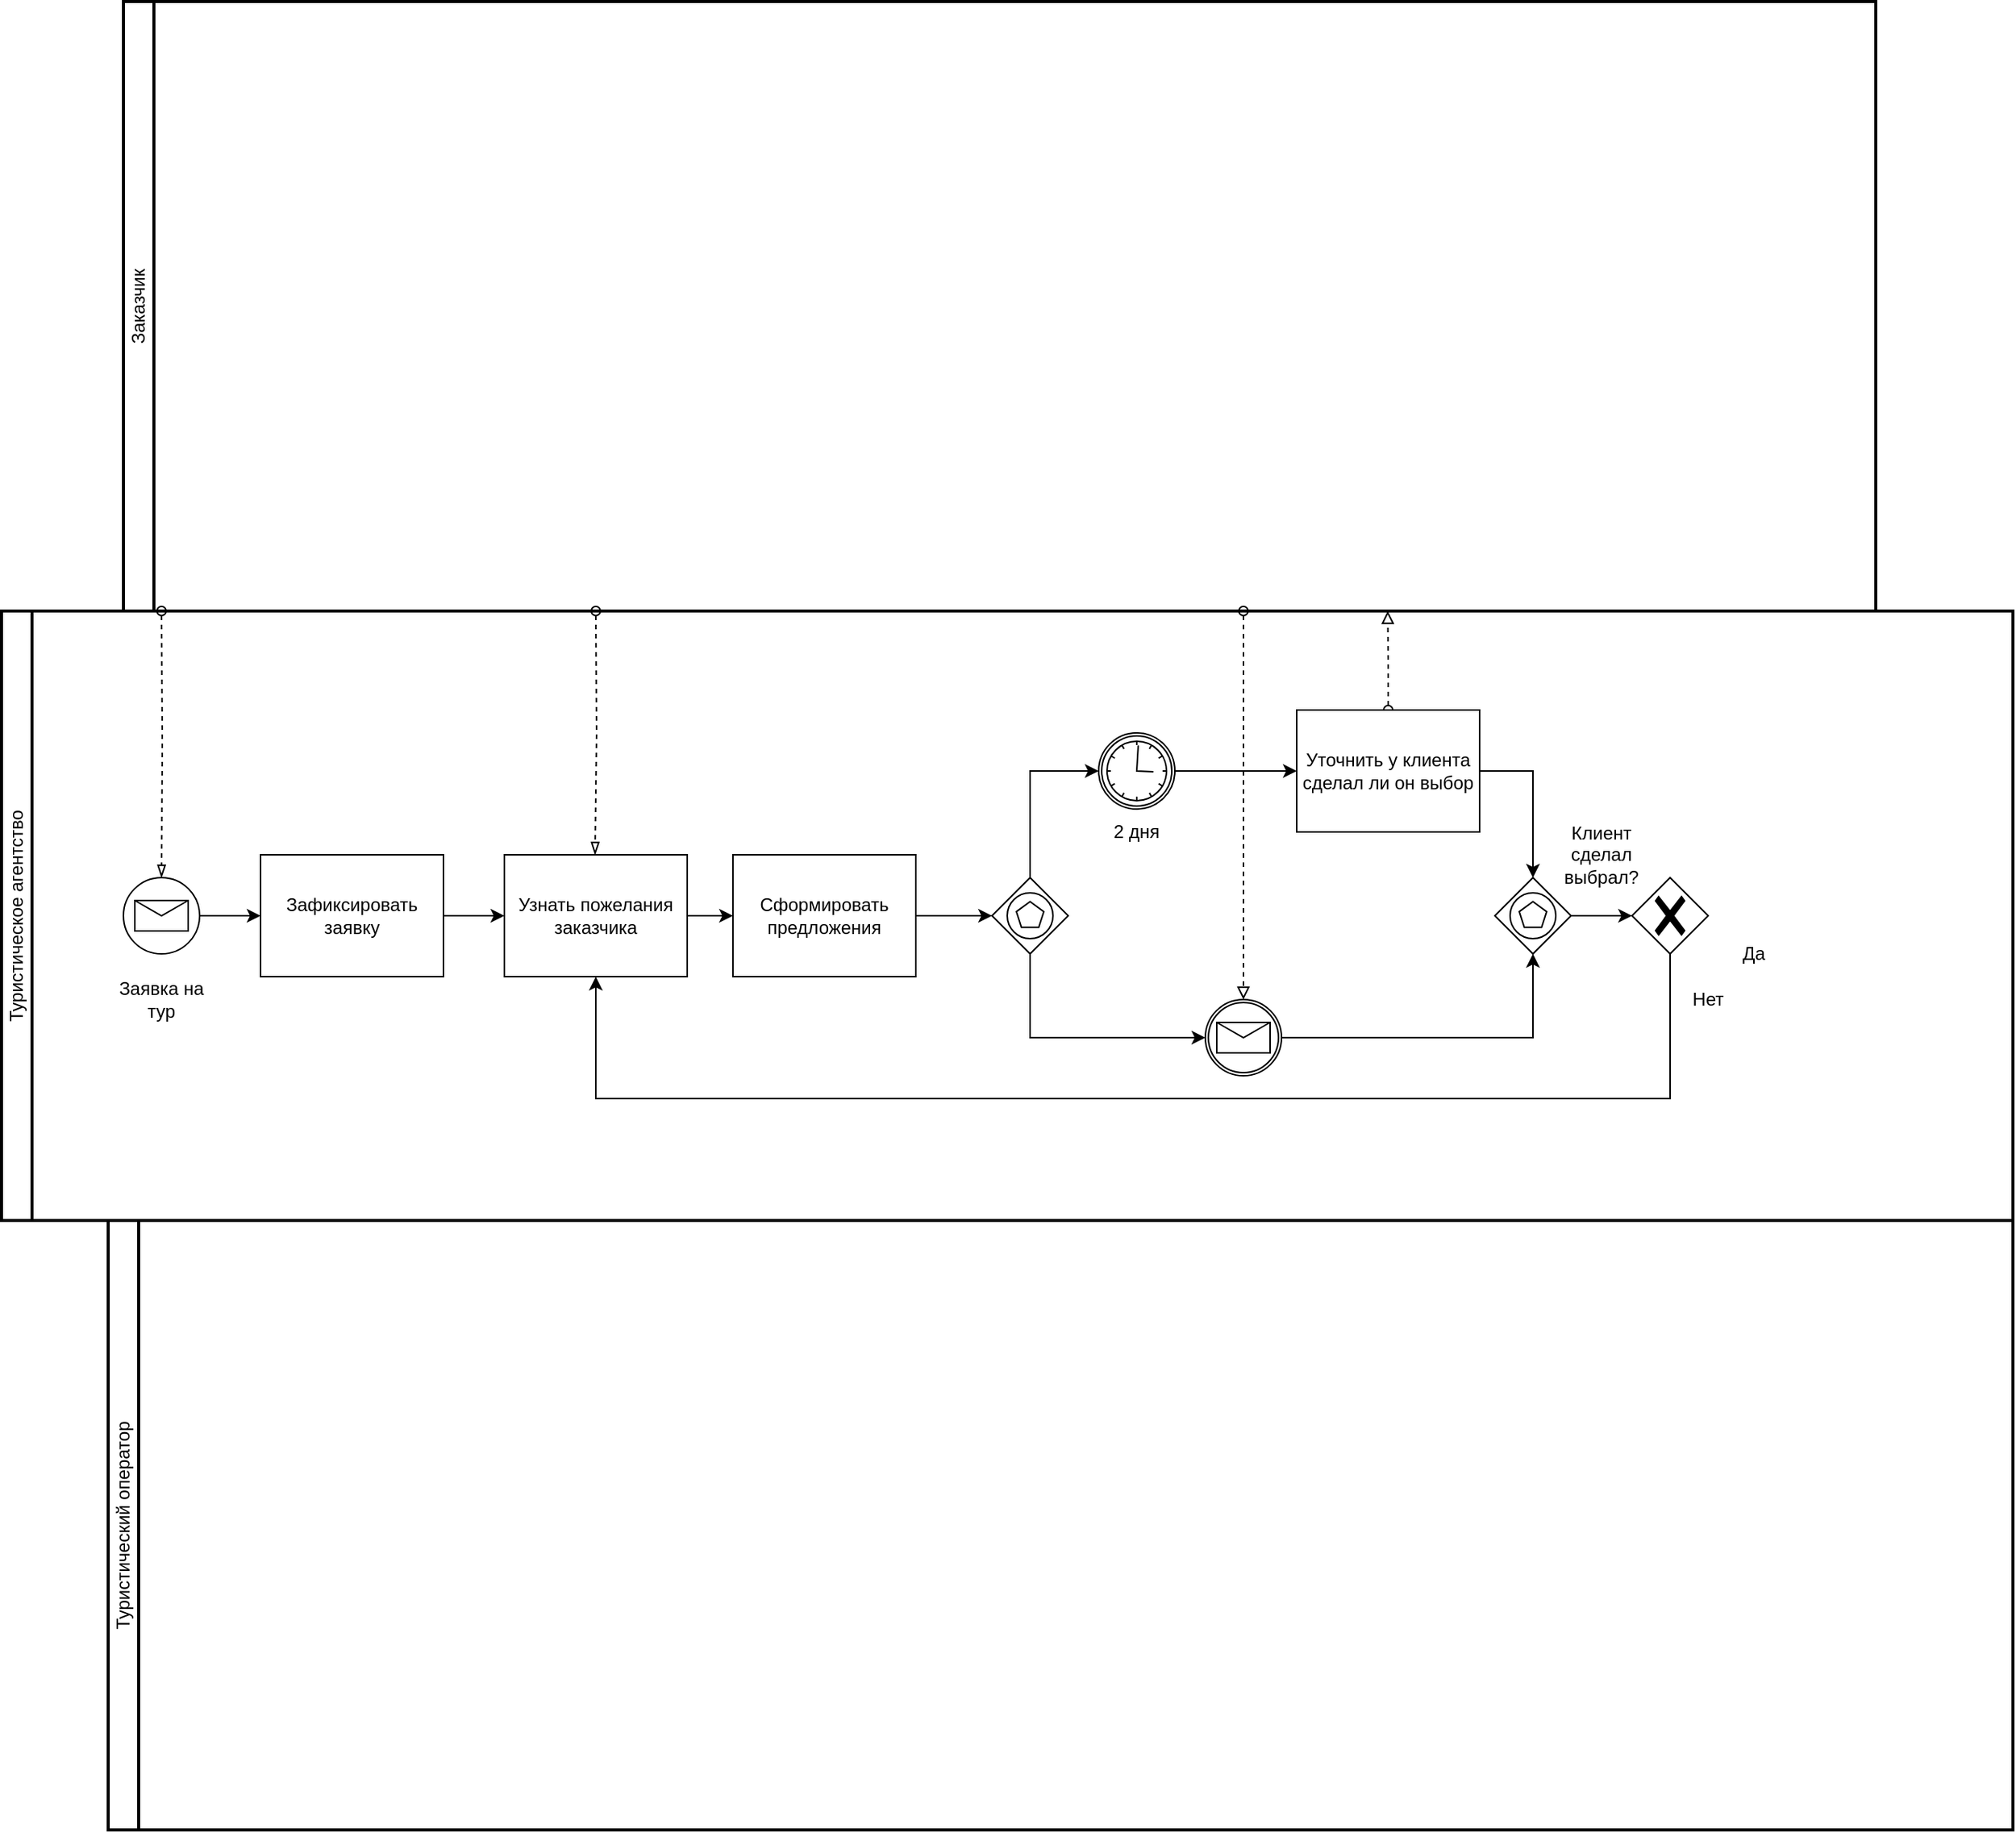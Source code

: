 <mxfile version="26.0.11">
  <diagram name="Страница — 1" id="82ZXLPhcrXQWVRTzGSwM">
    <mxGraphModel dx="1551" dy="390" grid="1" gridSize="10" guides="1" tooltips="1" connect="1" arrows="1" fold="1" page="1" pageScale="1" pageWidth="827" pageHeight="1169" math="0" shadow="0">
      <root>
        <mxCell id="0" />
        <mxCell id="1" parent="0" />
        <mxCell id="wJVDtzto6iilkjuluCDq-1" value="Заказчик" style="swimlane;html=1;startSize=20;fontStyle=0;collapsible=0;horizontal=0;swimlaneLine=1;swimlaneFillColor=#ffffff;strokeWidth=2;whiteSpace=wrap;" vertex="1" parent="1">
          <mxGeometry x="20" y="300" width="1150" height="400" as="geometry" />
        </mxCell>
        <mxCell id="wJVDtzto6iilkjuluCDq-2" value="Туристическое агентство" style="swimlane;html=1;startSize=20;fontStyle=0;collapsible=0;horizontal=0;swimlaneLine=1;swimlaneFillColor=#ffffff;strokeWidth=2;whiteSpace=wrap;" vertex="1" parent="1">
          <mxGeometry x="-60" y="700" width="1320" height="400" as="geometry" />
        </mxCell>
        <mxCell id="wJVDtzto6iilkjuluCDq-4" value="" style="points=[[0.145,0.145,0],[0.5,0,0],[0.855,0.145,0],[1,0.5,0],[0.855,0.855,0],[0.5,1,0],[0.145,0.855,0],[0,0.5,0]];shape=mxgraph.bpmn.event;html=1;verticalLabelPosition=bottom;labelBackgroundColor=#ffffff;verticalAlign=top;align=center;perimeter=ellipsePerimeter;outlineConnect=0;aspect=fixed;outline=standard;symbol=message;" vertex="1" parent="wJVDtzto6iilkjuluCDq-2">
          <mxGeometry x="80" y="175" width="50" height="50" as="geometry" />
        </mxCell>
        <mxCell id="wJVDtzto6iilkjuluCDq-5" value="Заявка на тур" style="text;strokeColor=none;align=center;fillColor=none;html=1;verticalAlign=middle;whiteSpace=wrap;rounded=0;" vertex="1" parent="wJVDtzto6iilkjuluCDq-2">
          <mxGeometry x="75" y="240" width="60" height="30" as="geometry" />
        </mxCell>
        <mxCell id="wJVDtzto6iilkjuluCDq-6" value="Зафиксировать заявку" style="points=[[0.25,0,0],[0.5,0,0],[0.75,0,0],[1,0.25,0],[1,0.5,0],[1,0.75,0],[0.75,1,0],[0.5,1,0],[0.25,1,0],[0,0.75,0],[0,0.5,0],[0,0.25,0]];shape=mxgraph.bpmn.task2;whiteSpace=wrap;rectStyle=rounded;size=10;html=1;container=1;expand=0;collapsible=0;taskMarker=manual;" vertex="1" parent="wJVDtzto6iilkjuluCDq-2">
          <mxGeometry x="170" y="160" width="120" height="80" as="geometry" />
        </mxCell>
        <mxCell id="wJVDtzto6iilkjuluCDq-7" style="edgeStyle=orthogonalEdgeStyle;rounded=0;orthogonalLoop=1;jettySize=auto;html=1;exitX=1;exitY=0.5;exitDx=0;exitDy=0;exitPerimeter=0;entryX=0;entryY=0.5;entryDx=0;entryDy=0;entryPerimeter=0;" edge="1" parent="wJVDtzto6iilkjuluCDq-2" source="wJVDtzto6iilkjuluCDq-4" target="wJVDtzto6iilkjuluCDq-6">
          <mxGeometry relative="1" as="geometry" />
        </mxCell>
        <mxCell id="wJVDtzto6iilkjuluCDq-8" value="Узнать пожелания заказчика" style="points=[[0.25,0,0],[0.5,0,0],[0.75,0,0],[1,0.25,0],[1,0.5,0],[1,0.75,0],[0.75,1,0],[0.5,1,0],[0.25,1,0],[0,0.75,0],[0,0.5,0],[0,0.25,0]];shape=mxgraph.bpmn.task2;whiteSpace=wrap;rectStyle=rounded;size=10;html=1;container=1;expand=0;collapsible=0;taskMarker=manual;" vertex="1" parent="wJVDtzto6iilkjuluCDq-2">
          <mxGeometry x="330" y="160" width="120" height="80" as="geometry" />
        </mxCell>
        <mxCell id="wJVDtzto6iilkjuluCDq-9" style="edgeStyle=orthogonalEdgeStyle;rounded=0;orthogonalLoop=1;jettySize=auto;html=1;exitX=1;exitY=0.5;exitDx=0;exitDy=0;exitPerimeter=0;entryX=0;entryY=0.5;entryDx=0;entryDy=0;entryPerimeter=0;" edge="1" parent="wJVDtzto6iilkjuluCDq-2" source="wJVDtzto6iilkjuluCDq-6" target="wJVDtzto6iilkjuluCDq-8">
          <mxGeometry relative="1" as="geometry" />
        </mxCell>
        <mxCell id="wJVDtzto6iilkjuluCDq-10" style="edgeStyle=orthogonalEdgeStyle;rounded=0;orthogonalLoop=1;jettySize=auto;html=1;entryX=0.5;entryY=0;entryDx=0;entryDy=0;entryPerimeter=0;dashed=1;startArrow=oval;startFill=0;endArrow=blockThin;endFill=0;" edge="1" parent="wJVDtzto6iilkjuluCDq-2" target="wJVDtzto6iilkjuluCDq-4">
          <mxGeometry relative="1" as="geometry">
            <mxPoint x="105" as="sourcePoint" />
          </mxGeometry>
        </mxCell>
        <mxCell id="wJVDtzto6iilkjuluCDq-11" style="edgeStyle=orthogonalEdgeStyle;rounded=0;orthogonalLoop=1;jettySize=auto;html=1;entryX=0.5;entryY=0;entryDx=0;entryDy=0;entryPerimeter=0;dashed=1;startArrow=oval;startFill=0;endArrow=blockThin;endFill=0;" edge="1" parent="wJVDtzto6iilkjuluCDq-2">
          <mxGeometry relative="1" as="geometry">
            <mxPoint x="390" as="sourcePoint" />
            <mxPoint x="389.5" y="160" as="targetPoint" />
          </mxGeometry>
        </mxCell>
        <mxCell id="wJVDtzto6iilkjuluCDq-12" value="Сформировать предложения" style="points=[[0.25,0,0],[0.5,0,0],[0.75,0,0],[1,0.25,0],[1,0.5,0],[1,0.75,0],[0.75,1,0],[0.5,1,0],[0.25,1,0],[0,0.75,0],[0,0.5,0],[0,0.25,0]];shape=mxgraph.bpmn.task2;whiteSpace=wrap;rectStyle=rounded;size=10;html=1;container=1;expand=0;collapsible=0;taskMarker=manual;" vertex="1" parent="wJVDtzto6iilkjuluCDq-2">
          <mxGeometry x="480" y="160" width="120" height="80" as="geometry" />
        </mxCell>
        <mxCell id="wJVDtzto6iilkjuluCDq-13" style="edgeStyle=orthogonalEdgeStyle;rounded=0;orthogonalLoop=1;jettySize=auto;html=1;exitX=1;exitY=0.5;exitDx=0;exitDy=0;exitPerimeter=0;entryX=0;entryY=0.5;entryDx=0;entryDy=0;entryPerimeter=0;" edge="1" parent="wJVDtzto6iilkjuluCDq-2" source="wJVDtzto6iilkjuluCDq-8" target="wJVDtzto6iilkjuluCDq-12">
          <mxGeometry relative="1" as="geometry" />
        </mxCell>
        <mxCell id="wJVDtzto6iilkjuluCDq-27" style="edgeStyle=orthogonalEdgeStyle;rounded=0;orthogonalLoop=1;jettySize=auto;html=1;exitX=1;exitY=0.5;exitDx=0;exitDy=0;exitPerimeter=0;entryX=0.5;entryY=0;entryDx=0;entryDy=0;entryPerimeter=0;" edge="1" parent="wJVDtzto6iilkjuluCDq-2" source="wJVDtzto6iilkjuluCDq-15" target="wJVDtzto6iilkjuluCDq-26">
          <mxGeometry relative="1" as="geometry">
            <mxPoint x="1010" y="160" as="targetPoint" />
          </mxGeometry>
        </mxCell>
        <mxCell id="wJVDtzto6iilkjuluCDq-34" style="edgeStyle=orthogonalEdgeStyle;rounded=0;orthogonalLoop=1;jettySize=auto;html=1;exitX=0.5;exitY=0;exitDx=0;exitDy=0;exitPerimeter=0;dashed=1;startArrow=oval;startFill=0;endArrow=block;endFill=0;" edge="1" parent="wJVDtzto6iilkjuluCDq-2" source="wJVDtzto6iilkjuluCDq-15">
          <mxGeometry relative="1" as="geometry">
            <mxPoint x="909.69" as="targetPoint" />
          </mxGeometry>
        </mxCell>
        <mxCell id="wJVDtzto6iilkjuluCDq-15" value="Уточнить у клиента сделал ли он выбор" style="points=[[0.25,0,0],[0.5,0,0],[0.75,0,0],[1,0.25,0],[1,0.5,0],[1,0.75,0],[0.75,1,0],[0.5,1,0],[0.25,1,0],[0,0.75,0],[0,0.5,0],[0,0.25,0]];shape=mxgraph.bpmn.task2;whiteSpace=wrap;rectStyle=rounded;size=10;html=1;container=1;expand=0;collapsible=0;taskMarker=manual;" vertex="1" parent="wJVDtzto6iilkjuluCDq-2">
          <mxGeometry x="850" y="65" width="120" height="80" as="geometry" />
        </mxCell>
        <mxCell id="wJVDtzto6iilkjuluCDq-14" value="" style="points=[[0.145,0.145,0],[0.5,0,0],[0.855,0.145,0],[1,0.5,0],[0.855,0.855,0],[0.5,1,0],[0.145,0.855,0],[0,0.5,0]];shape=mxgraph.bpmn.event;html=1;verticalLabelPosition=bottom;labelBackgroundColor=#ffffff;verticalAlign=top;align=center;perimeter=ellipsePerimeter;outlineConnect=0;aspect=fixed;outline=catching;symbol=timer;" vertex="1" parent="wJVDtzto6iilkjuluCDq-2">
          <mxGeometry x="720" y="80" width="50" height="50" as="geometry" />
        </mxCell>
        <mxCell id="wJVDtzto6iilkjuluCDq-18" value="" style="points=[[0.25,0.25,0],[0.5,0,0],[0.75,0.25,0],[1,0.5,0],[0.75,0.75,0],[0.5,1,0],[0.25,0.75,0],[0,0.5,0]];shape=mxgraph.bpmn.gateway2;html=1;verticalLabelPosition=bottom;labelBackgroundColor=#ffffff;verticalAlign=top;align=center;perimeter=rhombusPerimeter;outlineConnect=0;outline=standard;symbol=multiple;" vertex="1" parent="wJVDtzto6iilkjuluCDq-2">
          <mxGeometry x="650" y="175" width="50" height="50" as="geometry" />
        </mxCell>
        <mxCell id="wJVDtzto6iilkjuluCDq-19" style="edgeStyle=orthogonalEdgeStyle;rounded=0;orthogonalLoop=1;jettySize=auto;html=1;exitX=1;exitY=0.5;exitDx=0;exitDy=0;exitPerimeter=0;entryX=0;entryY=0.5;entryDx=0;entryDy=0;entryPerimeter=0;" edge="1" parent="wJVDtzto6iilkjuluCDq-2" source="wJVDtzto6iilkjuluCDq-12" target="wJVDtzto6iilkjuluCDq-18">
          <mxGeometry relative="1" as="geometry" />
        </mxCell>
        <mxCell id="wJVDtzto6iilkjuluCDq-20" style="edgeStyle=orthogonalEdgeStyle;rounded=0;orthogonalLoop=1;jettySize=auto;html=1;exitX=0.5;exitY=0;exitDx=0;exitDy=0;exitPerimeter=0;entryX=0;entryY=0.5;entryDx=0;entryDy=0;entryPerimeter=0;" edge="1" parent="wJVDtzto6iilkjuluCDq-2" source="wJVDtzto6iilkjuluCDq-18" target="wJVDtzto6iilkjuluCDq-14">
          <mxGeometry relative="1" as="geometry" />
        </mxCell>
        <mxCell id="wJVDtzto6iilkjuluCDq-21" style="edgeStyle=orthogonalEdgeStyle;rounded=0;orthogonalLoop=1;jettySize=auto;html=1;exitX=1;exitY=0.5;exitDx=0;exitDy=0;exitPerimeter=0;entryX=0;entryY=0.5;entryDx=0;entryDy=0;entryPerimeter=0;" edge="1" parent="wJVDtzto6iilkjuluCDq-2" source="wJVDtzto6iilkjuluCDq-14" target="wJVDtzto6iilkjuluCDq-15">
          <mxGeometry relative="1" as="geometry" />
        </mxCell>
        <mxCell id="wJVDtzto6iilkjuluCDq-23" style="edgeStyle=orthogonalEdgeStyle;rounded=0;orthogonalLoop=1;jettySize=auto;html=1;exitX=0.5;exitY=1;exitDx=0;exitDy=0;exitPerimeter=0;entryX=0;entryY=0.5;entryDx=0;entryDy=0;entryPerimeter=0;" edge="1" parent="wJVDtzto6iilkjuluCDq-2" source="wJVDtzto6iilkjuluCDq-18" target="wJVDtzto6iilkjuluCDq-24">
          <mxGeometry relative="1" as="geometry">
            <mxPoint x="740" y="260" as="targetPoint" />
          </mxGeometry>
        </mxCell>
        <mxCell id="wJVDtzto6iilkjuluCDq-25" style="edgeStyle=orthogonalEdgeStyle;rounded=0;orthogonalLoop=1;jettySize=auto;html=1;exitX=1;exitY=0.5;exitDx=0;exitDy=0;exitPerimeter=0;entryX=0.5;entryY=1;entryDx=0;entryDy=0;entryPerimeter=0;" edge="1" parent="wJVDtzto6iilkjuluCDq-2" source="wJVDtzto6iilkjuluCDq-24" target="wJVDtzto6iilkjuluCDq-26">
          <mxGeometry relative="1" as="geometry">
            <mxPoint x="990" y="280" as="targetPoint" />
          </mxGeometry>
        </mxCell>
        <mxCell id="wJVDtzto6iilkjuluCDq-33" style="edgeStyle=orthogonalEdgeStyle;rounded=0;orthogonalLoop=1;jettySize=auto;html=1;entryX=0.5;entryY=0;entryDx=0;entryDy=0;entryPerimeter=0;dashed=1;startArrow=oval;startFill=0;endArrow=block;endFill=0;" edge="1" parent="wJVDtzto6iilkjuluCDq-2" target="wJVDtzto6iilkjuluCDq-24">
          <mxGeometry relative="1" as="geometry">
            <mxPoint x="800" y="60" as="targetPoint" />
            <mxPoint x="815" as="sourcePoint" />
            <Array as="points">
              <mxPoint x="815" y="20" />
              <mxPoint x="815" y="20" />
            </Array>
          </mxGeometry>
        </mxCell>
        <mxCell id="wJVDtzto6iilkjuluCDq-24" value="" style="points=[[0.145,0.145,0],[0.5,0,0],[0.855,0.145,0],[1,0.5,0],[0.855,0.855,0],[0.5,1,0],[0.145,0.855,0],[0,0.5,0]];shape=mxgraph.bpmn.event;html=1;verticalLabelPosition=bottom;labelBackgroundColor=#ffffff;verticalAlign=top;align=center;perimeter=ellipsePerimeter;outlineConnect=0;aspect=fixed;outline=catching;symbol=message;" vertex="1" parent="wJVDtzto6iilkjuluCDq-2">
          <mxGeometry x="790" y="255" width="50" height="50" as="geometry" />
        </mxCell>
        <mxCell id="wJVDtzto6iilkjuluCDq-31" style="edgeStyle=orthogonalEdgeStyle;rounded=0;orthogonalLoop=1;jettySize=auto;html=1;exitX=1;exitY=0.5;exitDx=0;exitDy=0;exitPerimeter=0;" edge="1" parent="wJVDtzto6iilkjuluCDq-2" source="wJVDtzto6iilkjuluCDq-26" target="wJVDtzto6iilkjuluCDq-30">
          <mxGeometry relative="1" as="geometry" />
        </mxCell>
        <mxCell id="wJVDtzto6iilkjuluCDq-26" value="" style="points=[[0.25,0.25,0],[0.5,0,0],[0.75,0.25,0],[1,0.5,0],[0.75,0.75,0],[0.5,1,0],[0.25,0.75,0],[0,0.5,0]];shape=mxgraph.bpmn.gateway2;html=1;verticalLabelPosition=bottom;labelBackgroundColor=#ffffff;verticalAlign=top;align=center;perimeter=rhombusPerimeter;outlineConnect=0;outline=standard;symbol=multiple;" vertex="1" parent="wJVDtzto6iilkjuluCDq-2">
          <mxGeometry x="980" y="175" width="50" height="50" as="geometry" />
        </mxCell>
        <mxCell id="wJVDtzto6iilkjuluCDq-30" value="" style="points=[[0.25,0.25,0],[0.5,0,0],[0.75,0.25,0],[1,0.5,0],[0.75,0.75,0],[0.5,1,0],[0.25,0.75,0],[0,0.5,0]];shape=mxgraph.bpmn.gateway2;html=1;verticalLabelPosition=bottom;labelBackgroundColor=#ffffff;verticalAlign=top;align=center;perimeter=rhombusPerimeter;outlineConnect=0;outline=none;symbol=none;gwType=exclusive;" vertex="1" parent="wJVDtzto6iilkjuluCDq-2">
          <mxGeometry x="1070" y="175" width="50" height="50" as="geometry" />
        </mxCell>
        <mxCell id="wJVDtzto6iilkjuluCDq-28" value="2 дня" style="text;strokeColor=none;align=center;fillColor=none;html=1;verticalAlign=middle;whiteSpace=wrap;rounded=0;" vertex="1" parent="wJVDtzto6iilkjuluCDq-2">
          <mxGeometry x="715" y="130" width="60" height="30" as="geometry" />
        </mxCell>
        <mxCell id="wJVDtzto6iilkjuluCDq-35" value="Клиент сделал выбрал?" style="text;strokeColor=none;align=center;fillColor=none;html=1;verticalAlign=middle;whiteSpace=wrap;rounded=0;" vertex="1" parent="wJVDtzto6iilkjuluCDq-2">
          <mxGeometry x="1020" y="145" width="60" height="30" as="geometry" />
        </mxCell>
        <mxCell id="wJVDtzto6iilkjuluCDq-36" style="edgeStyle=orthogonalEdgeStyle;rounded=0;orthogonalLoop=1;jettySize=auto;html=1;exitX=0.5;exitY=1;exitDx=0;exitDy=0;exitPerimeter=0;entryX=0.5;entryY=1;entryDx=0;entryDy=0;entryPerimeter=0;" edge="1" parent="wJVDtzto6iilkjuluCDq-2" source="wJVDtzto6iilkjuluCDq-30" target="wJVDtzto6iilkjuluCDq-8">
          <mxGeometry relative="1" as="geometry">
            <Array as="points">
              <mxPoint x="1095" y="320" />
              <mxPoint x="390" y="320" />
            </Array>
          </mxGeometry>
        </mxCell>
        <mxCell id="wJVDtzto6iilkjuluCDq-37" value="Нет" style="text;strokeColor=none;align=center;fillColor=none;html=1;verticalAlign=middle;whiteSpace=wrap;rounded=0;" vertex="1" parent="wJVDtzto6iilkjuluCDq-2">
          <mxGeometry x="1090" y="240" width="60" height="30" as="geometry" />
        </mxCell>
        <mxCell id="wJVDtzto6iilkjuluCDq-38" value="Да" style="text;strokeColor=none;align=center;fillColor=none;html=1;verticalAlign=middle;whiteSpace=wrap;rounded=0;" vertex="1" parent="wJVDtzto6iilkjuluCDq-2">
          <mxGeometry x="1120" y="210" width="60" height="30" as="geometry" />
        </mxCell>
        <mxCell id="wJVDtzto6iilkjuluCDq-3" value="Туристический оператор" style="swimlane;html=1;startSize=20;fontStyle=0;collapsible=0;horizontal=0;swimlaneLine=1;swimlaneFillColor=#ffffff;strokeWidth=2;whiteSpace=wrap;" vertex="1" parent="1">
          <mxGeometry x="10" y="1100" width="1250" height="400" as="geometry" />
        </mxCell>
      </root>
    </mxGraphModel>
  </diagram>
</mxfile>
